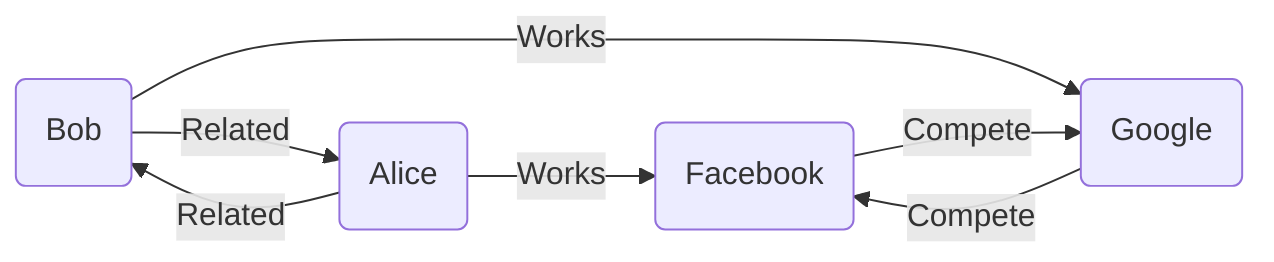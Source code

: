 graph LR
1(Bob)
2(Alice)
3(Google)
4(Facebook)
1 --> | Related | 2
2 --> | Related | 1
1 --> | Works | 3
2 --> | Works | 4
3 --> | Compete | 4
4 --> | Compete | 3